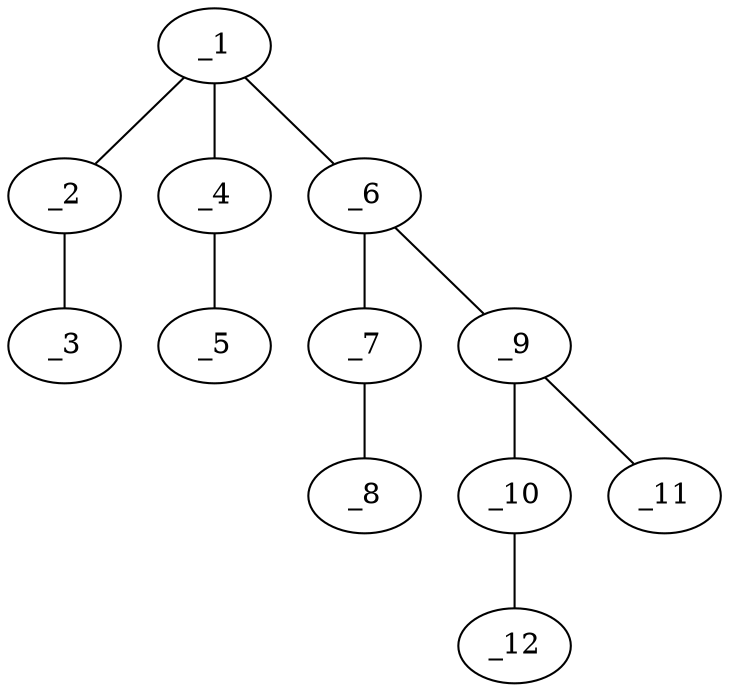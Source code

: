 graph molid663620 {
	_1	 [charge=0,
		chem=1,
		symbol="C  ",
		x="5.4641",
		y="0.25"];
	_2	 [charge=0,
		chem=1,
		symbol="C  ",
		x="6.3301",
		y="-0.25"];
	_1 -- _2	 [valence=1];
	_4	 [charge=0,
		chem=1,
		symbol="C  ",
		x="5.4641",
		y="1.25"];
	_1 -- _4	 [valence=1];
	_6	 [charge=0,
		chem=1,
		symbol="C  ",
		x="4.5981",
		y="-0.25"];
	_1 -- _6	 [valence=2];
	_3	 [charge=0,
		chem=4,
		symbol="N  ",
		x="7.1962",
		y="-0.75"];
	_2 -- _3	 [valence=3];
	_5	 [charge=0,
		chem=4,
		symbol="N  ",
		x="5.4641",
		y="2.25"];
	_4 -- _5	 [valence=3];
	_7	 [charge=0,
		chem=1,
		symbol="C  ",
		x="4.5981",
		y="-1.25"];
	_6 -- _7	 [valence=1];
	_9	 [charge=0,
		chem=4,
		symbol="N  ",
		x="3.7321",
		y="0.25"];
	_6 -- _9	 [valence=1];
	_8	 [charge=0,
		chem=4,
		symbol="N  ",
		x="4.5981",
		y="-2.25"];
	_7 -- _8	 [valence=3];
	_10	 [charge=0,
		chem=2,
		symbol="O  ",
		x="2.866",
		y="-0.25"];
	_9 -- _10	 [valence=1];
	_11	 [charge=0,
		chem=1,
		symbol="C  ",
		x="3.7321",
		y="1.25"];
	_9 -- _11	 [valence=1];
	_12	 [charge=0,
		chem=1,
		symbol="C  ",
		x=2,
		y="0.25"];
	_10 -- _12	 [valence=1];
}
